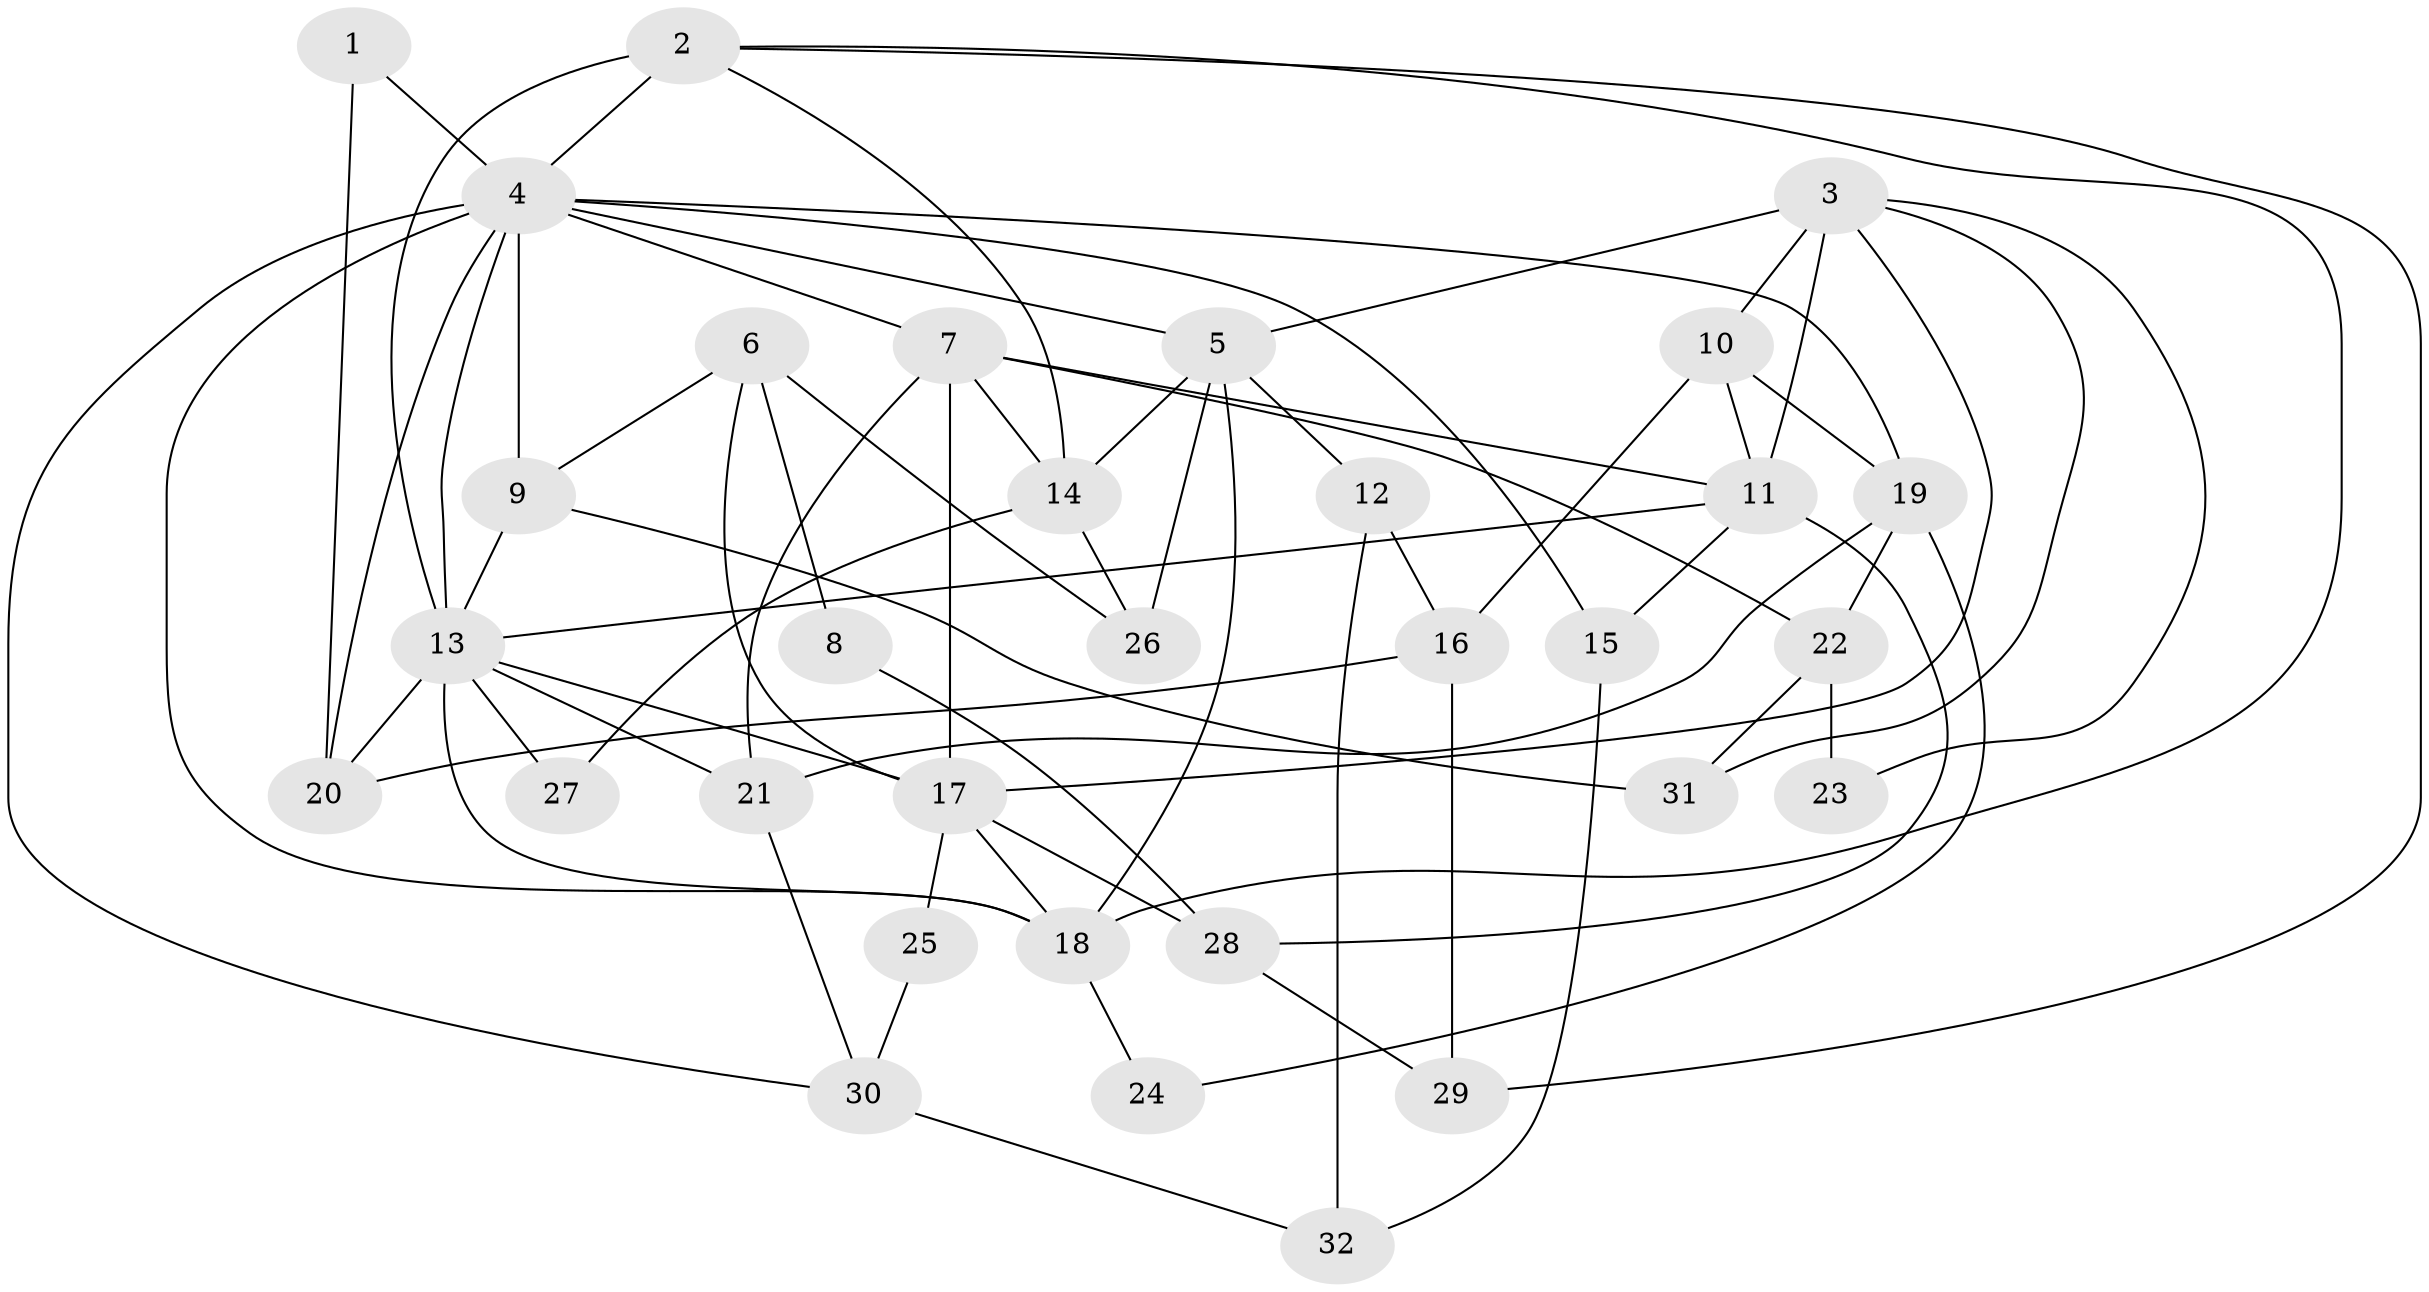 // original degree distribution, {2: 0.09615384615384616, 4: 0.3269230769230769, 5: 0.17307692307692307, 6: 0.057692307692307696, 3: 0.28846153846153844, 7: 0.038461538461538464, 8: 0.019230769230769232}
// Generated by graph-tools (version 1.1) at 2025/51/03/04/25 22:51:02]
// undirected, 32 vertices, 69 edges
graph export_dot {
  node [color=gray90,style=filled];
  1;
  2;
  3;
  4;
  5;
  6;
  7;
  8;
  9;
  10;
  11;
  12;
  13;
  14;
  15;
  16;
  17;
  18;
  19;
  20;
  21;
  22;
  23;
  24;
  25;
  26;
  27;
  28;
  29;
  30;
  31;
  32;
  1 -- 4 [weight=1.0];
  1 -- 20 [weight=1.0];
  2 -- 4 [weight=2.0];
  2 -- 13 [weight=2.0];
  2 -- 14 [weight=1.0];
  2 -- 18 [weight=2.0];
  2 -- 29 [weight=1.0];
  3 -- 5 [weight=1.0];
  3 -- 10 [weight=1.0];
  3 -- 11 [weight=3.0];
  3 -- 17 [weight=1.0];
  3 -- 23 [weight=1.0];
  3 -- 31 [weight=1.0];
  4 -- 5 [weight=1.0];
  4 -- 7 [weight=1.0];
  4 -- 9 [weight=1.0];
  4 -- 13 [weight=2.0];
  4 -- 15 [weight=1.0];
  4 -- 18 [weight=1.0];
  4 -- 19 [weight=2.0];
  4 -- 20 [weight=2.0];
  4 -- 30 [weight=1.0];
  5 -- 12 [weight=1.0];
  5 -- 14 [weight=1.0];
  5 -- 18 [weight=1.0];
  5 -- 26 [weight=1.0];
  6 -- 8 [weight=1.0];
  6 -- 9 [weight=1.0];
  6 -- 17 [weight=1.0];
  6 -- 26 [weight=1.0];
  7 -- 11 [weight=2.0];
  7 -- 14 [weight=1.0];
  7 -- 17 [weight=1.0];
  7 -- 21 [weight=1.0];
  7 -- 22 [weight=1.0];
  8 -- 28 [weight=1.0];
  9 -- 13 [weight=1.0];
  9 -- 31 [weight=1.0];
  10 -- 11 [weight=1.0];
  10 -- 16 [weight=1.0];
  10 -- 19 [weight=1.0];
  11 -- 13 [weight=1.0];
  11 -- 15 [weight=1.0];
  11 -- 28 [weight=2.0];
  12 -- 16 [weight=1.0];
  12 -- 32 [weight=1.0];
  13 -- 17 [weight=1.0];
  13 -- 18 [weight=1.0];
  13 -- 20 [weight=1.0];
  13 -- 21 [weight=1.0];
  13 -- 27 [weight=2.0];
  14 -- 26 [weight=1.0];
  14 -- 27 [weight=1.0];
  15 -- 32 [weight=1.0];
  16 -- 20 [weight=1.0];
  16 -- 29 [weight=1.0];
  17 -- 18 [weight=1.0];
  17 -- 25 [weight=1.0];
  17 -- 28 [weight=1.0];
  18 -- 24 [weight=1.0];
  19 -- 21 [weight=1.0];
  19 -- 22 [weight=1.0];
  19 -- 24 [weight=1.0];
  21 -- 30 [weight=1.0];
  22 -- 23 [weight=1.0];
  22 -- 31 [weight=1.0];
  25 -- 30 [weight=1.0];
  28 -- 29 [weight=1.0];
  30 -- 32 [weight=1.0];
}
